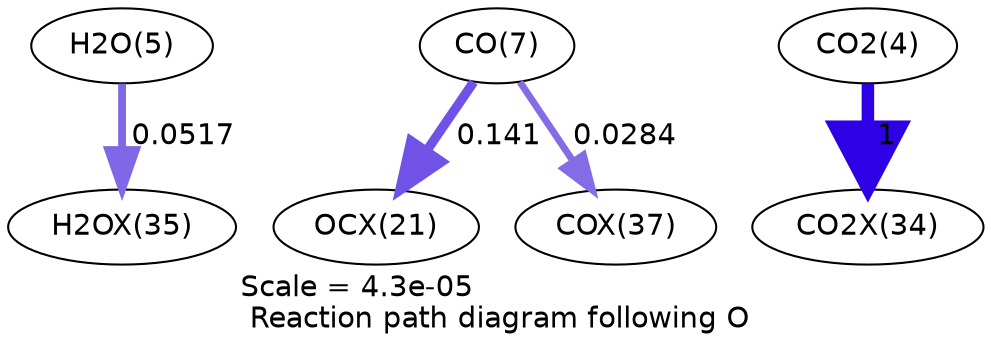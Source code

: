 digraph reaction_paths {
center=1;
s7 -> s40[fontname="Helvetica", penwidth=3.76, arrowsize=1.88, color="0.7, 0.552, 0.9"
, label=" 0.0517"];
s9 -> s31[fontname="Helvetica", penwidth=4.52, arrowsize=2.26, color="0.7, 0.641, 0.9"
, label=" 0.141"];
s9 -> s42[fontname="Helvetica", penwidth=3.31, arrowsize=1.66, color="0.7, 0.528, 0.9"
, label=" 0.0284"];
s6 -> s39[fontname="Helvetica", penwidth=6, arrowsize=3, color="0.7, 1.5, 0.9"
, label=" 1"];
s6 [ fontname="Helvetica", label="CO2(4)"];
s7 [ fontname="Helvetica", label="H2O(5)"];
s9 [ fontname="Helvetica", label="CO(7)"];
s31 [ fontname="Helvetica", label="OCX(21)"];
s39 [ fontname="Helvetica", label="CO2X(34)"];
s40 [ fontname="Helvetica", label="H2OX(35)"];
s42 [ fontname="Helvetica", label="COX(37)"];
 label = "Scale = 4.3e-05\l Reaction path diagram following O";
 fontname = "Helvetica";
}
